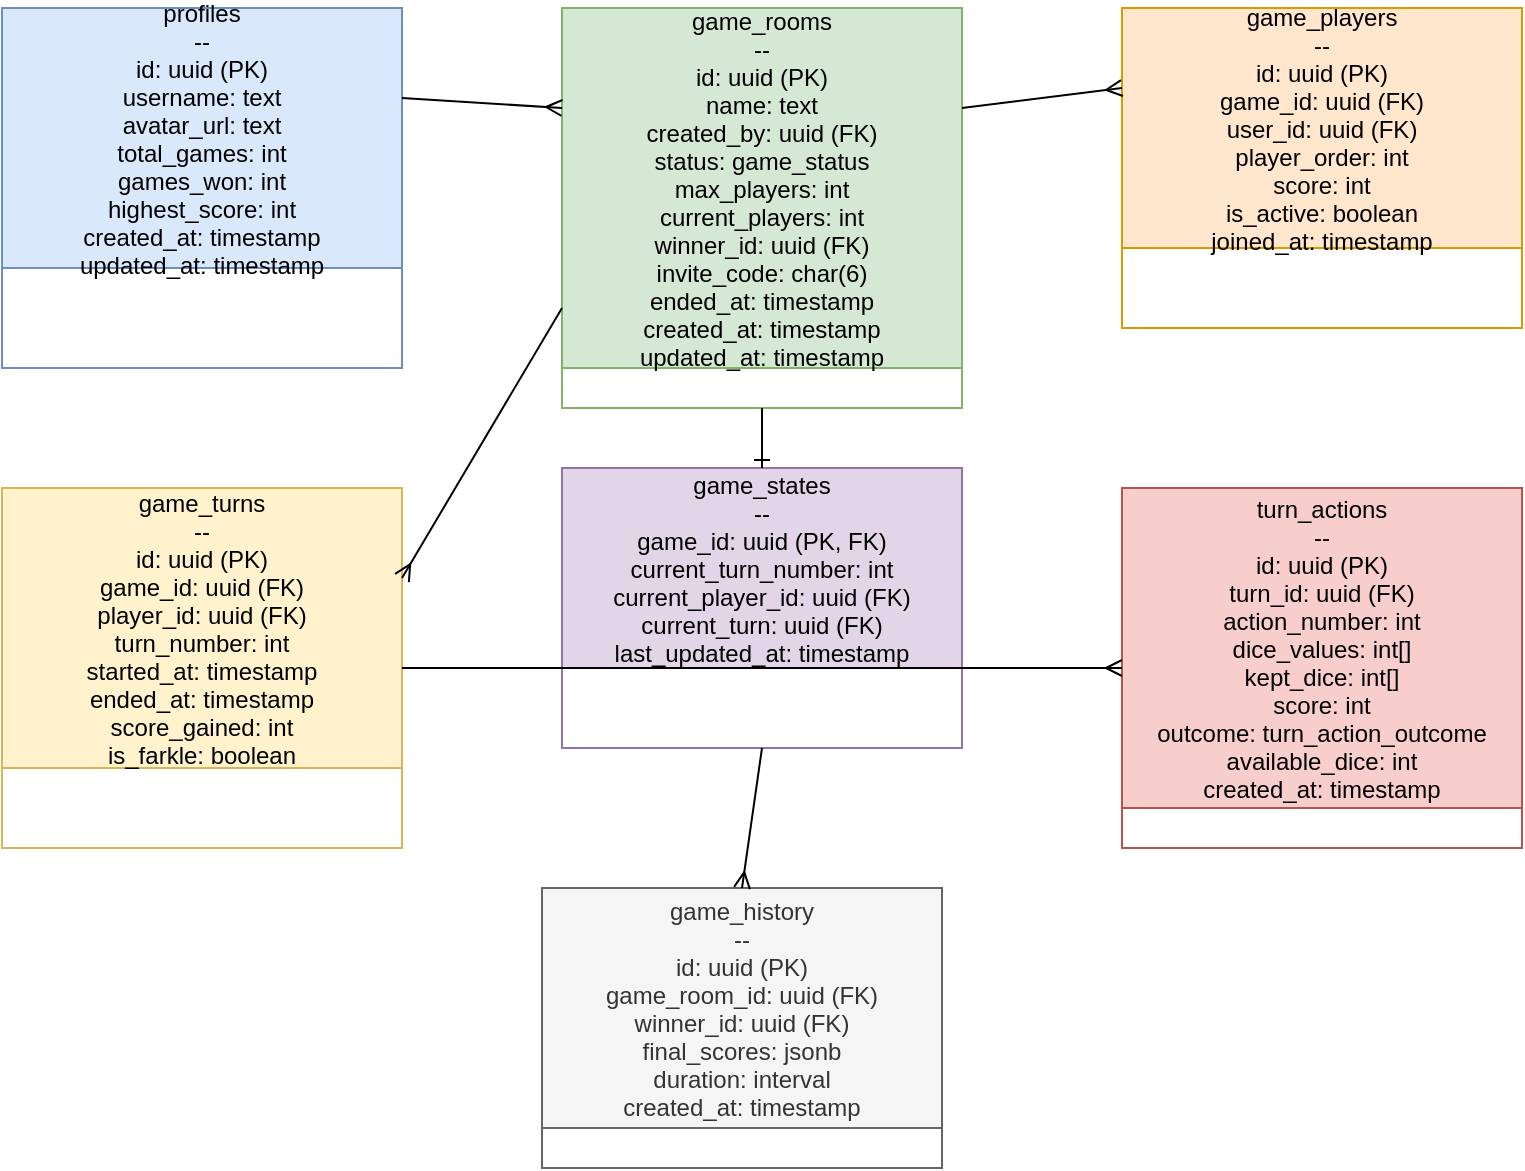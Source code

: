 <mxfile>
    <diagram id="database-schema" name="Database Schema">
        <mxGraphModel dx="744" dy="638" grid="1" gridSize="10" guides="1" tooltips="1" connect="1" arrows="1" fold="1" page="1" pageScale="1" pageWidth="850" pageHeight="1100" background="#FFFFFF" math="0" shadow="0">
            <root>
                <mxCell id="0"/>
                <mxCell id="1" parent="0"/>
                <mxCell id="profiles" value="profiles&#10;--&#10;id: uuid (PK)&#10;username: text&#10;avatar_url: text&#10;total_games: int&#10;games_won: int&#10;highest_score: int&#10;created_at: timestamp&#10;updated_at: timestamp" style="swimlane;fontStyle=0;childLayout=stackLayout;horizontal=1;startSize=130;fillColor=#dae8fc;horizontalStack=0;resizeParent=1;resizeParentMax=0;resizeLast=0;collapsible=1;marginBottom=0;strokeColor=#6c8ebf;" parent="1" vertex="1">
                    <mxGeometry x="40" y="40" width="200" height="180" as="geometry"/>
                </mxCell>
                <mxCell id="game_rooms" value="game_rooms&#10;--&#10;id: uuid (PK)&#10;name: text&#10;created_by: uuid (FK)&#10;status: game_status&#10;max_players: int&#10;current_players: int&#10;winner_id: uuid (FK)&#10;invite_code: char(6)&#10;ended_at: timestamp&#10;created_at: timestamp&#10;updated_at: timestamp" style="swimlane;fontStyle=0;childLayout=stackLayout;horizontal=1;startSize=180;fillColor=#d5e8d4;horizontalStack=0;resizeParent=1;resizeParentMax=0;resizeLast=0;collapsible=1;marginBottom=0;strokeColor=#82b366;" parent="1" vertex="1">
                    <mxGeometry x="320" y="40" width="200" height="200" as="geometry"/>
                </mxCell>
                <mxCell id="game_players" value="game_players&#10;--&#10;id: uuid (PK)&#10;game_id: uuid (FK)&#10;user_id: uuid (FK)&#10;player_order: int&#10;score: int&#10;is_active: boolean&#10;joined_at: timestamp" style="swimlane;fontStyle=0;childLayout=stackLayout;horizontal=1;startSize=120;fillColor=#ffe6cc;horizontalStack=0;resizeParent=1;resizeParentMax=0;resizeLast=0;collapsible=1;marginBottom=0;strokeColor=#d79b00;" parent="1" vertex="1">
                    <mxGeometry x="600" y="40" width="200" height="160" as="geometry"/>
                </mxCell>
                <mxCell id="game_states" value="game_states&#10;--&#10;game_id: uuid (PK, FK)&#10;current_turn_number: int&#10;current_player_id: uuid (FK)&#10;current_turn: uuid (FK)&#10;last_updated_at: timestamp" style="swimlane;fontStyle=0;childLayout=stackLayout;horizontal=1;startSize=100;fillColor=#e1d5e7;horizontalStack=0;resizeParent=1;resizeParentMax=0;resizeLast=0;collapsible=1;marginBottom=0;strokeColor=#9673a6;" parent="1" vertex="1">
                    <mxGeometry x="320" y="270" width="200" height="140" as="geometry"/>
                </mxCell>
                <mxCell id="game_turns" value="game_turns&#10;--&#10;id: uuid (PK)&#10;game_id: uuid (FK)&#10;player_id: uuid (FK)&#10;turn_number: int&#10;started_at: timestamp&#10;ended_at: timestamp&#10;score_gained: int&#10;is_farkle: boolean" style="swimlane;fontStyle=0;childLayout=stackLayout;horizontal=1;startSize=140;fillColor=#fff2cc;horizontalStack=0;resizeParent=1;resizeParentMax=0;resizeLast=0;collapsible=1;marginBottom=0;strokeColor=#d6b656;" parent="1" vertex="1">
                    <mxGeometry x="40" y="280" width="200" height="180" as="geometry"/>
                </mxCell>
                <mxCell id="turn_actions" value="turn_actions&#10;--&#10;id: uuid (PK)&#10;turn_id: uuid (FK)&#10;action_number: int&#10;dice_values: int[]&#10;kept_dice: int[]&#10;score: int&#10;outcome: turn_action_outcome&#10;available_dice: int&#10;created_at: timestamp" style="swimlane;fontStyle=0;childLayout=stackLayout;horizontal=1;startSize=160;fillColor=#f8cecc;horizontalStack=0;resizeParent=1;resizeParentMax=0;resizeLast=0;collapsible=1;marginBottom=0;strokeColor=#b85450;" parent="1" vertex="1">
                    <mxGeometry x="600" y="280" width="200" height="180" as="geometry"/>
                </mxCell>
                <mxCell id="game_history" value="game_history&#10;--&#10;id: uuid (PK)&#10;game_room_id: uuid (FK)&#10;winner_id: uuid (FK)&#10;final_scores: jsonb&#10;duration: interval&#10;created_at: timestamp" style="swimlane;fontStyle=0;childLayout=stackLayout;horizontal=1;startSize=120;fillColor=#f5f5f5;horizontalStack=0;resizeParent=1;resizeParentMax=0;resizeLast=0;collapsible=1;marginBottom=0;strokeColor=#666666;fontColor=#333333;" parent="1" vertex="1">
                    <mxGeometry x="310" y="480" width="200" height="140" as="geometry"/>
                </mxCell>
                <mxCell id="rel1" value="" style="endArrow=ERmany;html=1;rounded=0;exitX=1;exitY=0.25;exitDx=0;exitDy=0;entryX=0;entryY=0.25;entryDx=0;entryDy=0;endFill=0;" parent="1" source="profiles" target="game_rooms" edge="1">
                    <mxGeometry width="50" height="50" relative="1" as="geometry"/>
                </mxCell>
                <mxCell id="rel2" value="" style="endArrow=ERmany;html=1;rounded=0;exitX=1;exitY=0.25;exitDx=0;exitDy=0;entryX=0;entryY=0.25;entryDx=0;entryDy=0;endFill=0;" parent="1" source="game_rooms" target="game_players" edge="1">
                    <mxGeometry width="50" height="50" relative="1" as="geometry"/>
                </mxCell>
                <mxCell id="rel3" value="" style="endArrow=ERone;html=1;rounded=0;exitX=0.5;exitY=1;exitDx=0;exitDy=0;entryX=0.5;entryY=0;entryDx=0;entryDy=0;endFill=0;" parent="1" source="game_rooms" target="game_states" edge="1">
                    <mxGeometry width="50" height="50" relative="1" as="geometry"/>
                </mxCell>
                <mxCell id="rel4" value="" style="endArrow=ERmany;html=1;rounded=0;exitX=0;exitY=0.75;exitDx=0;exitDy=0;entryX=1;entryY=0.25;entryDx=0;entryDy=0;endFill=0;" parent="1" source="game_rooms" target="game_turns" edge="1">
                    <mxGeometry width="50" height="50" relative="1" as="geometry"/>
                </mxCell>
                <mxCell id="rel5" value="" style="endArrow=ERmany;html=1;rounded=0;exitX=1;exitY=0.5;exitDx=0;exitDy=0;entryX=0;entryY=0.5;entryDx=0;entryDy=0;endFill=0;" parent="1" source="game_turns" target="turn_actions" edge="1">
                    <mxGeometry width="50" height="50" relative="1" as="geometry"/>
                </mxCell>
                <mxCell id="rel6" value="" style="endArrow=ERmany;html=1;rounded=0;exitX=0.5;exitY=1;exitDx=0;exitDy=0;entryX=0.5;entryY=0;entryDx=0;entryDy=0;endFill=0;" parent="1" source="game_states" target="game_history" edge="1">
                    <mxGeometry width="50" height="50" relative="1" as="geometry"/>
                </mxCell>
            </root>
        </mxGraphModel>
    </diagram>
</mxfile>